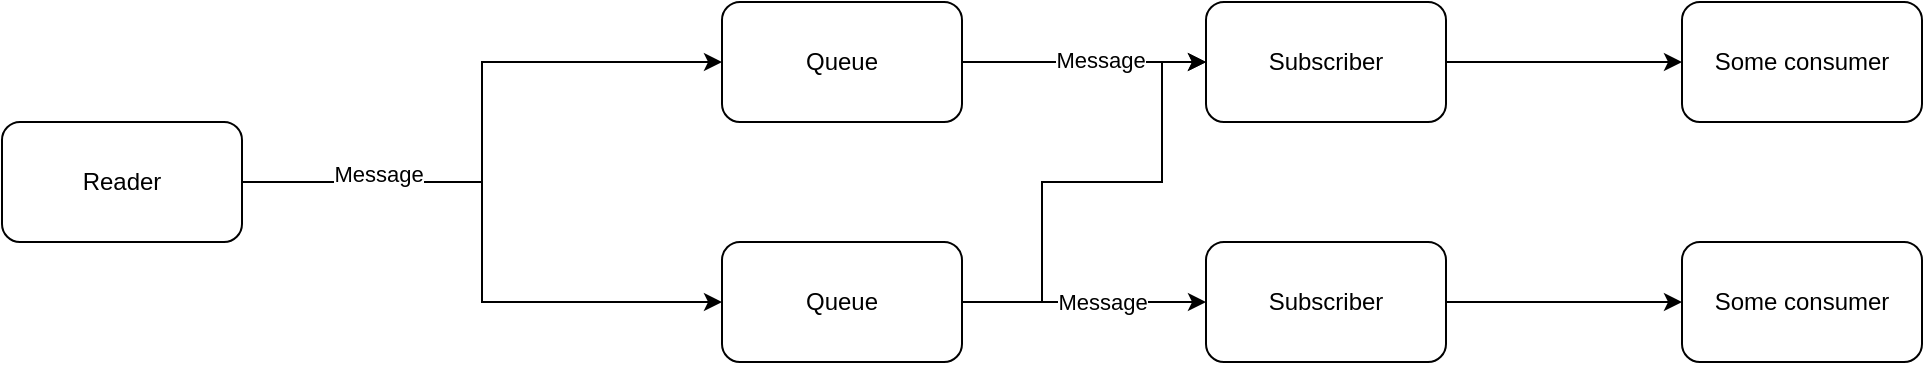 <mxfile version="21.6.5" type="device">
  <diagram name="Page-1" id="xYisCogeK6NA9lcWXCFI">
    <mxGraphModel dx="1122" dy="855" grid="1" gridSize="10" guides="1" tooltips="1" connect="1" arrows="1" fold="1" page="1" pageScale="1" pageWidth="850" pageHeight="1100" math="0" shadow="0">
      <root>
        <mxCell id="0" />
        <mxCell id="1" parent="0" />
        <mxCell id="JylDITD8tt5lFrxj-cbC-1" value="Reader" style="rounded=1;whiteSpace=wrap;html=1;" parent="1" vertex="1">
          <mxGeometry y="400" width="120" height="60" as="geometry" />
        </mxCell>
        <mxCell id="JylDITD8tt5lFrxj-cbC-6" style="edgeStyle=orthogonalEdgeStyle;rounded=0;orthogonalLoop=1;jettySize=auto;html=1;exitX=1;exitY=0.5;exitDx=0;exitDy=0;entryX=0;entryY=0.5;entryDx=0;entryDy=0;" parent="1" source="JylDITD8tt5lFrxj-cbC-1" target="JylDITD8tt5lFrxj-cbC-7" edge="1">
          <mxGeometry relative="1" as="geometry">
            <mxPoint x="230" y="360" as="targetPoint" />
            <mxPoint x="140" y="430" as="sourcePoint" />
          </mxGeometry>
        </mxCell>
        <mxCell id="JylDITD8tt5lFrxj-cbC-9" style="edgeStyle=orthogonalEdgeStyle;rounded=0;orthogonalLoop=1;jettySize=auto;html=1;exitX=1;exitY=0.5;exitDx=0;exitDy=0;entryX=0;entryY=0.5;entryDx=0;entryDy=0;" parent="1" source="JylDITD8tt5lFrxj-cbC-1" target="JylDITD8tt5lFrxj-cbC-8" edge="1">
          <mxGeometry relative="1" as="geometry">
            <mxPoint x="140" y="430" as="sourcePoint" />
          </mxGeometry>
        </mxCell>
        <mxCell id="JylDITD8tt5lFrxj-cbC-10" value="Message" style="edgeLabel;html=1;align=center;verticalAlign=middle;resizable=0;points=[];" parent="JylDITD8tt5lFrxj-cbC-9" vertex="1" connectable="0">
          <mxGeometry x="-0.55" y="4" relative="1" as="geometry">
            <mxPoint as="offset" />
          </mxGeometry>
        </mxCell>
        <mxCell id="JylDITD8tt5lFrxj-cbC-12" style="edgeStyle=orthogonalEdgeStyle;rounded=0;orthogonalLoop=1;jettySize=auto;html=1;exitX=1;exitY=0.5;exitDx=0;exitDy=0;entryX=0;entryY=0.5;entryDx=0;entryDy=0;" parent="1" source="JylDITD8tt5lFrxj-cbC-7" target="JylDITD8tt5lFrxj-cbC-11" edge="1">
          <mxGeometry relative="1" as="geometry" />
        </mxCell>
        <mxCell id="UiBys5OA9fSiPL-8dDsM-2" value="Message" style="edgeLabel;html=1;align=center;verticalAlign=middle;resizable=0;points=[];" vertex="1" connectable="0" parent="JylDITD8tt5lFrxj-cbC-12">
          <mxGeometry x="0.124" y="1" relative="1" as="geometry">
            <mxPoint as="offset" />
          </mxGeometry>
        </mxCell>
        <mxCell id="JylDITD8tt5lFrxj-cbC-7" value="Queue" style="rounded=1;whiteSpace=wrap;html=1;" parent="1" vertex="1">
          <mxGeometry x="360" y="340" width="120" height="60" as="geometry" />
        </mxCell>
        <mxCell id="JylDITD8tt5lFrxj-cbC-14" style="edgeStyle=orthogonalEdgeStyle;rounded=0;orthogonalLoop=1;jettySize=auto;html=1;exitX=1;exitY=0.5;exitDx=0;exitDy=0;entryX=0;entryY=0.5;entryDx=0;entryDy=0;" parent="1" source="JylDITD8tt5lFrxj-cbC-8" target="UiBys5OA9fSiPL-8dDsM-1" edge="1">
          <mxGeometry relative="1" as="geometry">
            <mxPoint x="690" y="490" as="targetPoint" />
          </mxGeometry>
        </mxCell>
        <mxCell id="JylDITD8tt5lFrxj-cbC-15" value="Message" style="edgeLabel;html=1;align=center;verticalAlign=middle;resizable=0;points=[];" parent="JylDITD8tt5lFrxj-cbC-14" vertex="1" connectable="0">
          <mxGeometry x="0.538" y="-2" relative="1" as="geometry">
            <mxPoint x="-24" y="-2" as="offset" />
          </mxGeometry>
        </mxCell>
        <mxCell id="UiBys5OA9fSiPL-8dDsM-4" style="edgeStyle=orthogonalEdgeStyle;rounded=0;orthogonalLoop=1;jettySize=auto;html=1;exitX=1;exitY=0.5;exitDx=0;exitDy=0;entryX=0;entryY=0.5;entryDx=0;entryDy=0;" edge="1" parent="1" source="JylDITD8tt5lFrxj-cbC-8" target="JylDITD8tt5lFrxj-cbC-11">
          <mxGeometry relative="1" as="geometry">
            <Array as="points">
              <mxPoint x="520" y="490" />
              <mxPoint x="520" y="430" />
              <mxPoint x="580" y="430" />
              <mxPoint x="580" y="370" />
            </Array>
          </mxGeometry>
        </mxCell>
        <mxCell id="JylDITD8tt5lFrxj-cbC-8" value="Queue" style="rounded=1;whiteSpace=wrap;html=1;" parent="1" vertex="1">
          <mxGeometry x="360" y="460" width="120" height="60" as="geometry" />
        </mxCell>
        <mxCell id="UiBys5OA9fSiPL-8dDsM-5" style="edgeStyle=orthogonalEdgeStyle;rounded=0;orthogonalLoop=1;jettySize=auto;html=1;exitX=1;exitY=0.5;exitDx=0;exitDy=0;entryX=0;entryY=0.5;entryDx=0;entryDy=0;" edge="1" parent="1" source="JylDITD8tt5lFrxj-cbC-11" target="UiBys5OA9fSiPL-8dDsM-8">
          <mxGeometry relative="1" as="geometry">
            <mxPoint x="830" y="370" as="targetPoint" />
          </mxGeometry>
        </mxCell>
        <mxCell id="JylDITD8tt5lFrxj-cbC-11" value="Subscriber" style="rounded=1;whiteSpace=wrap;html=1;" parent="1" vertex="1">
          <mxGeometry x="602" y="340" width="120" height="60" as="geometry" />
        </mxCell>
        <mxCell id="UiBys5OA9fSiPL-8dDsM-6" style="edgeStyle=orthogonalEdgeStyle;rounded=0;orthogonalLoop=1;jettySize=auto;html=1;exitX=1;exitY=0.5;exitDx=0;exitDy=0;" edge="1" parent="1" source="UiBys5OA9fSiPL-8dDsM-1" target="UiBys5OA9fSiPL-8dDsM-7">
          <mxGeometry relative="1" as="geometry">
            <mxPoint x="830" y="490" as="targetPoint" />
          </mxGeometry>
        </mxCell>
        <mxCell id="UiBys5OA9fSiPL-8dDsM-1" value="Subscriber" style="rounded=1;whiteSpace=wrap;html=1;" vertex="1" parent="1">
          <mxGeometry x="602" y="460" width="120" height="60" as="geometry" />
        </mxCell>
        <mxCell id="UiBys5OA9fSiPL-8dDsM-7" value="Some consumer" style="rounded=1;whiteSpace=wrap;html=1;" vertex="1" parent="1">
          <mxGeometry x="840" y="460" width="120" height="60" as="geometry" />
        </mxCell>
        <mxCell id="UiBys5OA9fSiPL-8dDsM-8" value="Some consumer" style="rounded=1;whiteSpace=wrap;html=1;" vertex="1" parent="1">
          <mxGeometry x="840" y="340" width="120" height="60" as="geometry" />
        </mxCell>
      </root>
    </mxGraphModel>
  </diagram>
</mxfile>
